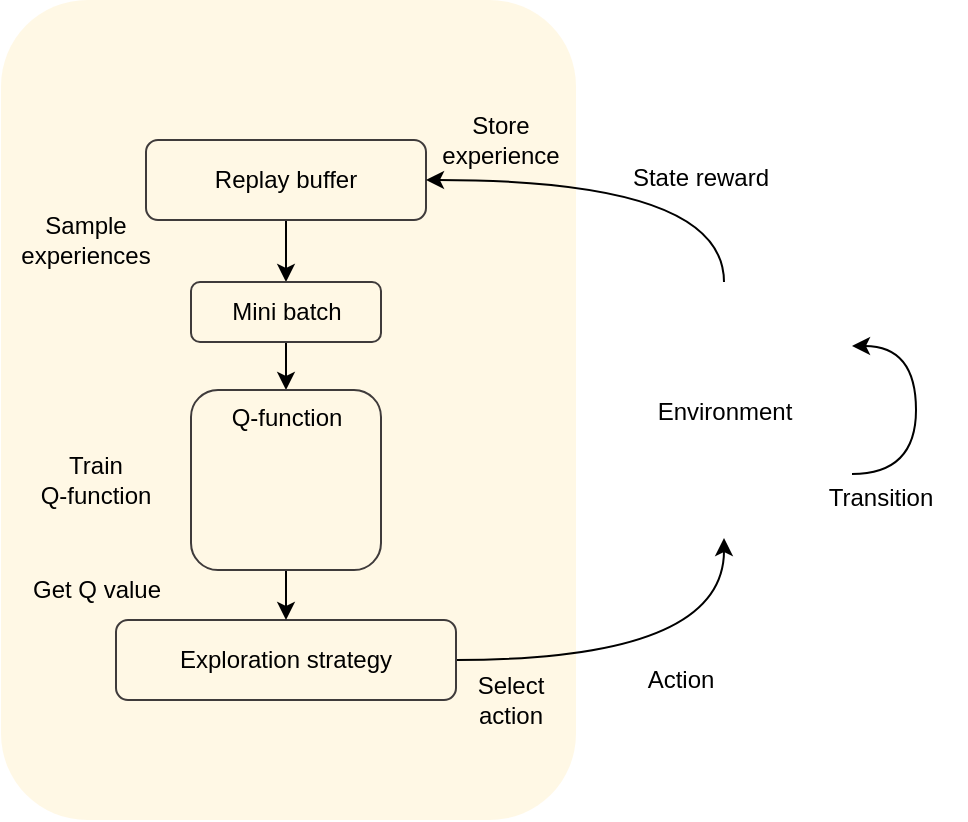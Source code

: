 <mxfile version="24.0.1" type="github">
  <diagram name="Page-1" id="WOyEt_blG9NadYAG7zFr">
    <mxGraphModel dx="875" dy="508" grid="1" gridSize="10" guides="1" tooltips="1" connect="1" arrows="1" fold="1" page="1" pageScale="1" pageWidth="850" pageHeight="1100" math="0" shadow="0">
      <root>
        <mxCell id="0" />
        <mxCell id="1" parent="0" />
        <mxCell id="KFp8j3K33pDCHfUr5Khe-4" value="" style="rounded=1;whiteSpace=wrap;html=1;fillColor=#fff2cc;strokeColor=none;opacity=50;" vertex="1" parent="1">
          <mxGeometry x="152.5" y="60" width="287.5" height="410" as="geometry" />
        </mxCell>
        <mxCell id="KFp8j3K33pDCHfUr5Khe-16" style="edgeStyle=orthogonalEdgeStyle;rounded=0;orthogonalLoop=1;jettySize=auto;html=1;exitX=0.5;exitY=1;exitDx=0;exitDy=0;entryX=0.5;entryY=0;entryDx=0;entryDy=0;" edge="1" parent="1" source="KFp8j3K33pDCHfUr5Khe-5" target="KFp8j3K33pDCHfUr5Khe-6">
          <mxGeometry relative="1" as="geometry" />
        </mxCell>
        <mxCell id="KFp8j3K33pDCHfUr5Khe-5" value="Replay buffer" style="rounded=1;whiteSpace=wrap;html=1;fillColor=none;strokeColor=#3f3b3b;" vertex="1" parent="1">
          <mxGeometry x="225" y="130" width="140" height="40" as="geometry" />
        </mxCell>
        <mxCell id="KFp8j3K33pDCHfUr5Khe-31" style="edgeStyle=orthogonalEdgeStyle;rounded=0;orthogonalLoop=1;jettySize=auto;html=1;exitX=0.5;exitY=1;exitDx=0;exitDy=0;entryX=0.5;entryY=0;entryDx=0;entryDy=0;" edge="1" parent="1" source="KFp8j3K33pDCHfUr5Khe-6" target="KFp8j3K33pDCHfUr5Khe-28">
          <mxGeometry relative="1" as="geometry" />
        </mxCell>
        <mxCell id="KFp8j3K33pDCHfUr5Khe-6" value="Mini batch" style="rounded=1;whiteSpace=wrap;html=1;fillColor=none;strokeColor=#3f3b3b;" vertex="1" parent="1">
          <mxGeometry x="247.5" y="201" width="95" height="30" as="geometry" />
        </mxCell>
        <mxCell id="KFp8j3K33pDCHfUr5Khe-23" style="edgeStyle=orthogonalEdgeStyle;rounded=0;orthogonalLoop=1;jettySize=auto;html=1;exitX=1;exitY=0.5;exitDx=0;exitDy=0;curved=1;" edge="1" parent="1" source="KFp8j3K33pDCHfUr5Khe-7" target="KFp8j3K33pDCHfUr5Khe-13">
          <mxGeometry relative="1" as="geometry" />
        </mxCell>
        <mxCell id="KFp8j3K33pDCHfUr5Khe-7" value="Exploration strategy" style="rounded=1;whiteSpace=wrap;html=1;fillColor=none;strokeColor=#3f3b3b;" vertex="1" parent="1">
          <mxGeometry x="210" y="370" width="170" height="40" as="geometry" />
        </mxCell>
        <mxCell id="KFp8j3K33pDCHfUr5Khe-22" style="edgeStyle=orthogonalEdgeStyle;rounded=0;orthogonalLoop=1;jettySize=auto;html=1;exitX=0.5;exitY=0;exitDx=0;exitDy=0;entryX=1;entryY=0.5;entryDx=0;entryDy=0;curved=1;" edge="1" parent="1" source="KFp8j3K33pDCHfUr5Khe-13" target="KFp8j3K33pDCHfUr5Khe-5">
          <mxGeometry relative="1" as="geometry" />
        </mxCell>
        <mxCell id="KFp8j3K33pDCHfUr5Khe-13" value="" style="shape=image;html=1;verticalAlign=top;verticalLabelPosition=bottom;labelBackgroundColor=#ffffff;imageAspect=0;aspect=fixed;image=https://cdn2.iconfinder.com/data/icons/thin-line-icons-for-seo-and-development-1/64/SEO_international-128.png;strokeColor=#3f3b3b;" vertex="1" parent="1">
          <mxGeometry x="450" y="201" width="128" height="128" as="geometry" />
        </mxCell>
        <mxCell id="KFp8j3K33pDCHfUr5Khe-24" style="edgeStyle=orthogonalEdgeStyle;rounded=0;orthogonalLoop=1;jettySize=auto;html=1;exitX=1;exitY=0.75;exitDx=0;exitDy=0;entryX=1;entryY=0.25;entryDx=0;entryDy=0;curved=1;" edge="1" parent="1" source="KFp8j3K33pDCHfUr5Khe-13" target="KFp8j3K33pDCHfUr5Khe-13">
          <mxGeometry relative="1" as="geometry">
            <Array as="points">
              <mxPoint x="610" y="297" />
              <mxPoint x="610" y="233" />
            </Array>
          </mxGeometry>
        </mxCell>
        <mxCell id="KFp8j3K33pDCHfUr5Khe-26" value="Train&lt;div&gt;Q-function&lt;/div&gt;" style="text;html=1;align=center;verticalAlign=middle;whiteSpace=wrap;rounded=0;" vertex="1" parent="1">
          <mxGeometry x="170" y="285" width="60" height="30" as="geometry" />
        </mxCell>
        <mxCell id="KFp8j3K33pDCHfUr5Khe-32" style="edgeStyle=orthogonalEdgeStyle;rounded=0;orthogonalLoop=1;jettySize=auto;html=1;exitX=0.5;exitY=1;exitDx=0;exitDy=0;entryX=0.5;entryY=0;entryDx=0;entryDy=0;" edge="1" parent="1" source="KFp8j3K33pDCHfUr5Khe-28" target="KFp8j3K33pDCHfUr5Khe-7">
          <mxGeometry relative="1" as="geometry" />
        </mxCell>
        <mxCell id="KFp8j3K33pDCHfUr5Khe-28" value="Q-function" style="rounded=1;whiteSpace=wrap;html=1;fillColor=none;strokeColor=#3f3b3b;verticalAlign=top;" vertex="1" parent="1">
          <mxGeometry x="247.5" y="255" width="95" height="90" as="geometry" />
        </mxCell>
        <mxCell id="KFp8j3K33pDCHfUr5Khe-30" value="" style="shape=image;verticalLabelPosition=bottom;labelBackgroundColor=default;verticalAlign=top;aspect=fixed;imageAspect=0;image=https://static.thenounproject.com/png/2424485-200.png;" vertex="1" parent="1">
          <mxGeometry x="265" y="285" width="60" height="60" as="geometry" />
        </mxCell>
        <mxCell id="KFp8j3K33pDCHfUr5Khe-33" value="Sample experiences" style="text;html=1;align=center;verticalAlign=middle;whiteSpace=wrap;rounded=0;" vertex="1" parent="1">
          <mxGeometry x="165" y="170" width="60" height="20" as="geometry" />
        </mxCell>
        <mxCell id="KFp8j3K33pDCHfUr5Khe-34" value="Get Q value" style="text;html=1;align=center;verticalAlign=middle;whiteSpace=wrap;rounded=0;" vertex="1" parent="1">
          <mxGeometry x="157.5" y="340" width="85" height="30" as="geometry" />
        </mxCell>
        <mxCell id="KFp8j3K33pDCHfUr5Khe-35" value="Select&lt;div&gt;action&lt;/div&gt;" style="text;html=1;align=center;verticalAlign=middle;whiteSpace=wrap;rounded=0;" vertex="1" parent="1">
          <mxGeometry x="365" y="390" width="85" height="40" as="geometry" />
        </mxCell>
        <mxCell id="KFp8j3K33pDCHfUr5Khe-36" value="Store experience" style="text;html=1;align=center;verticalAlign=middle;whiteSpace=wrap;rounded=0;" vertex="1" parent="1">
          <mxGeometry x="365" y="110" width="75" height="40" as="geometry" />
        </mxCell>
        <mxCell id="KFp8j3K33pDCHfUr5Khe-37" value="Action" style="text;html=1;align=center;verticalAlign=middle;whiteSpace=wrap;rounded=0;" vertex="1" parent="1">
          <mxGeometry x="450" y="380" width="85" height="40" as="geometry" />
        </mxCell>
        <mxCell id="KFp8j3K33pDCHfUr5Khe-40" value="State reward" style="text;html=1;align=center;verticalAlign=middle;whiteSpace=wrap;rounded=0;" vertex="1" parent="1">
          <mxGeometry x="460" y="129" width="85" height="40" as="geometry" />
        </mxCell>
        <mxCell id="KFp8j3K33pDCHfUr5Khe-41" value="Transition" style="text;html=1;align=center;verticalAlign=middle;whiteSpace=wrap;rounded=0;" vertex="1" parent="1">
          <mxGeometry x="550" y="289" width="85" height="40" as="geometry" />
        </mxCell>
        <mxCell id="KFp8j3K33pDCHfUr5Khe-42" value="Environment" style="text;html=1;align=center;verticalAlign=middle;whiteSpace=wrap;rounded=1;fillColor=default;gradientColor=none;strokeColor=none;shadow=0;textShadow=0;glass=0;" vertex="1" parent="1">
          <mxGeometry x="469.75" y="255" width="88.5" height="21" as="geometry" />
        </mxCell>
      </root>
    </mxGraphModel>
  </diagram>
</mxfile>
